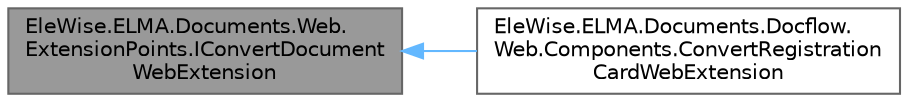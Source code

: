 digraph "EleWise.ELMA.Documents.Web.ExtensionPoints.IConvertDocumentWebExtension"
{
 // LATEX_PDF_SIZE
  bgcolor="transparent";
  edge [fontname=Helvetica,fontsize=10,labelfontname=Helvetica,labelfontsize=10];
  node [fontname=Helvetica,fontsize=10,shape=box,height=0.2,width=0.4];
  rankdir="LR";
  Node1 [id="Node000001",label="EleWise.ELMA.Documents.Web.\lExtensionPoints.IConvertDocument\lWebExtension",height=0.2,width=0.4,color="gray40", fillcolor="grey60", style="filled", fontcolor="black",tooltip="Точка расширения при конвертации документа"];
  Node1 -> Node2 [id="edge1_Node000001_Node000002",dir="back",color="steelblue1",style="solid",tooltip=" "];
  Node2 [id="Node000002",label="EleWise.ELMA.Documents.Docflow.\lWeb.Components.ConvertRegistration\lCardWebExtension",height=0.2,width=0.4,color="gray40", fillcolor="white", style="filled",URL="$class_ele_wise_1_1_e_l_m_a_1_1_documents_1_1_docflow_1_1_web_1_1_components_1_1_convert_registration_card_web_extension.html",tooltip="Реализация точки расширения при конвертации документа"];
}
